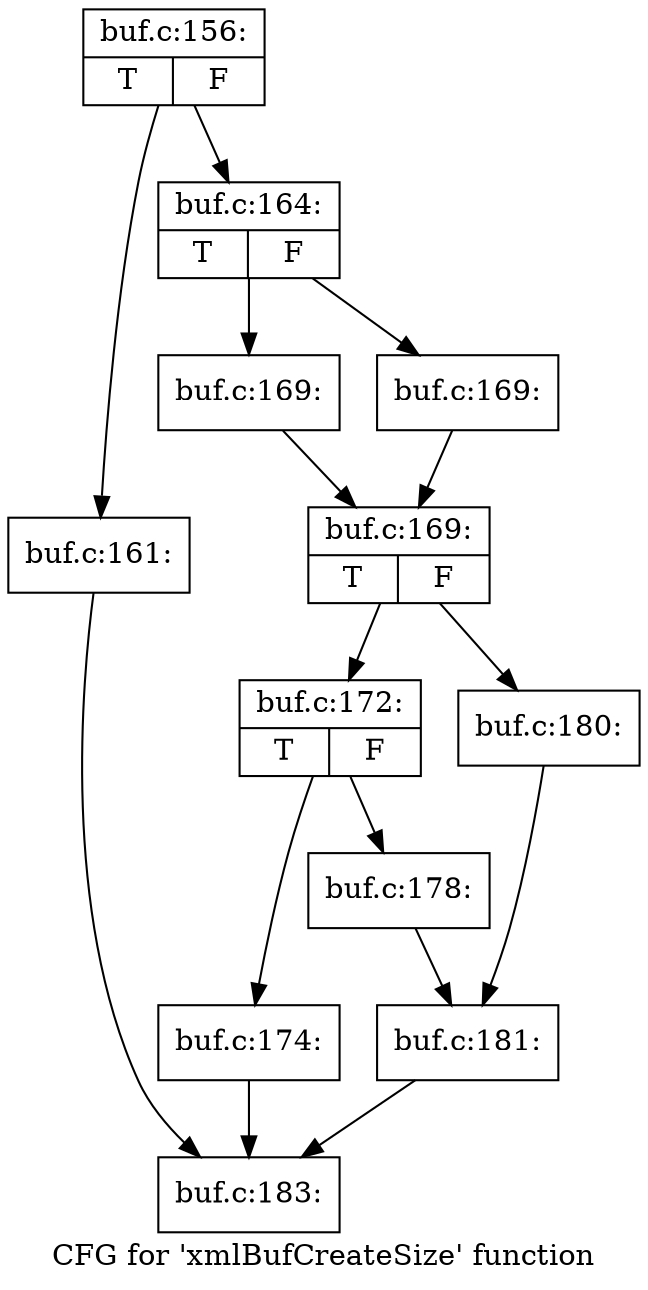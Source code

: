 digraph "CFG for 'xmlBufCreateSize' function" {
	label="CFG for 'xmlBufCreateSize' function";

	Node0x554fa80 [shape=record,label="{buf.c:156:|{<s0>T|<s1>F}}"];
	Node0x554fa80 -> Node0x5556e80;
	Node0x554fa80 -> Node0x5554b70;
	Node0x5556e80 [shape=record,label="{buf.c:161:}"];
	Node0x5556e80 -> Node0x55590c0;
	Node0x5554b70 [shape=record,label="{buf.c:164:|{<s0>T|<s1>F}}"];
	Node0x5554b70 -> Node0x555b0d0;
	Node0x5554b70 -> Node0x555b120;
	Node0x555b0d0 [shape=record,label="{buf.c:169:}"];
	Node0x555b0d0 -> Node0x555b170;
	Node0x555b120 [shape=record,label="{buf.c:169:}"];
	Node0x555b120 -> Node0x555b170;
	Node0x555b170 [shape=record,label="{buf.c:169:|{<s0>T|<s1>F}}"];
	Node0x555b170 -> Node0x555bd30;
	Node0x555b170 -> Node0x555bdd0;
	Node0x555bd30 [shape=record,label="{buf.c:172:|{<s0>T|<s1>F}}"];
	Node0x555bd30 -> Node0x555c800;
	Node0x555bd30 -> Node0x555c850;
	Node0x555c800 [shape=record,label="{buf.c:174:}"];
	Node0x555c800 -> Node0x55590c0;
	Node0x555c850 [shape=record,label="{buf.c:178:}"];
	Node0x555c850 -> Node0x555bd80;
	Node0x555bdd0 [shape=record,label="{buf.c:180:}"];
	Node0x555bdd0 -> Node0x555bd80;
	Node0x555bd80 [shape=record,label="{buf.c:181:}"];
	Node0x555bd80 -> Node0x55590c0;
	Node0x55590c0 [shape=record,label="{buf.c:183:}"];
}
